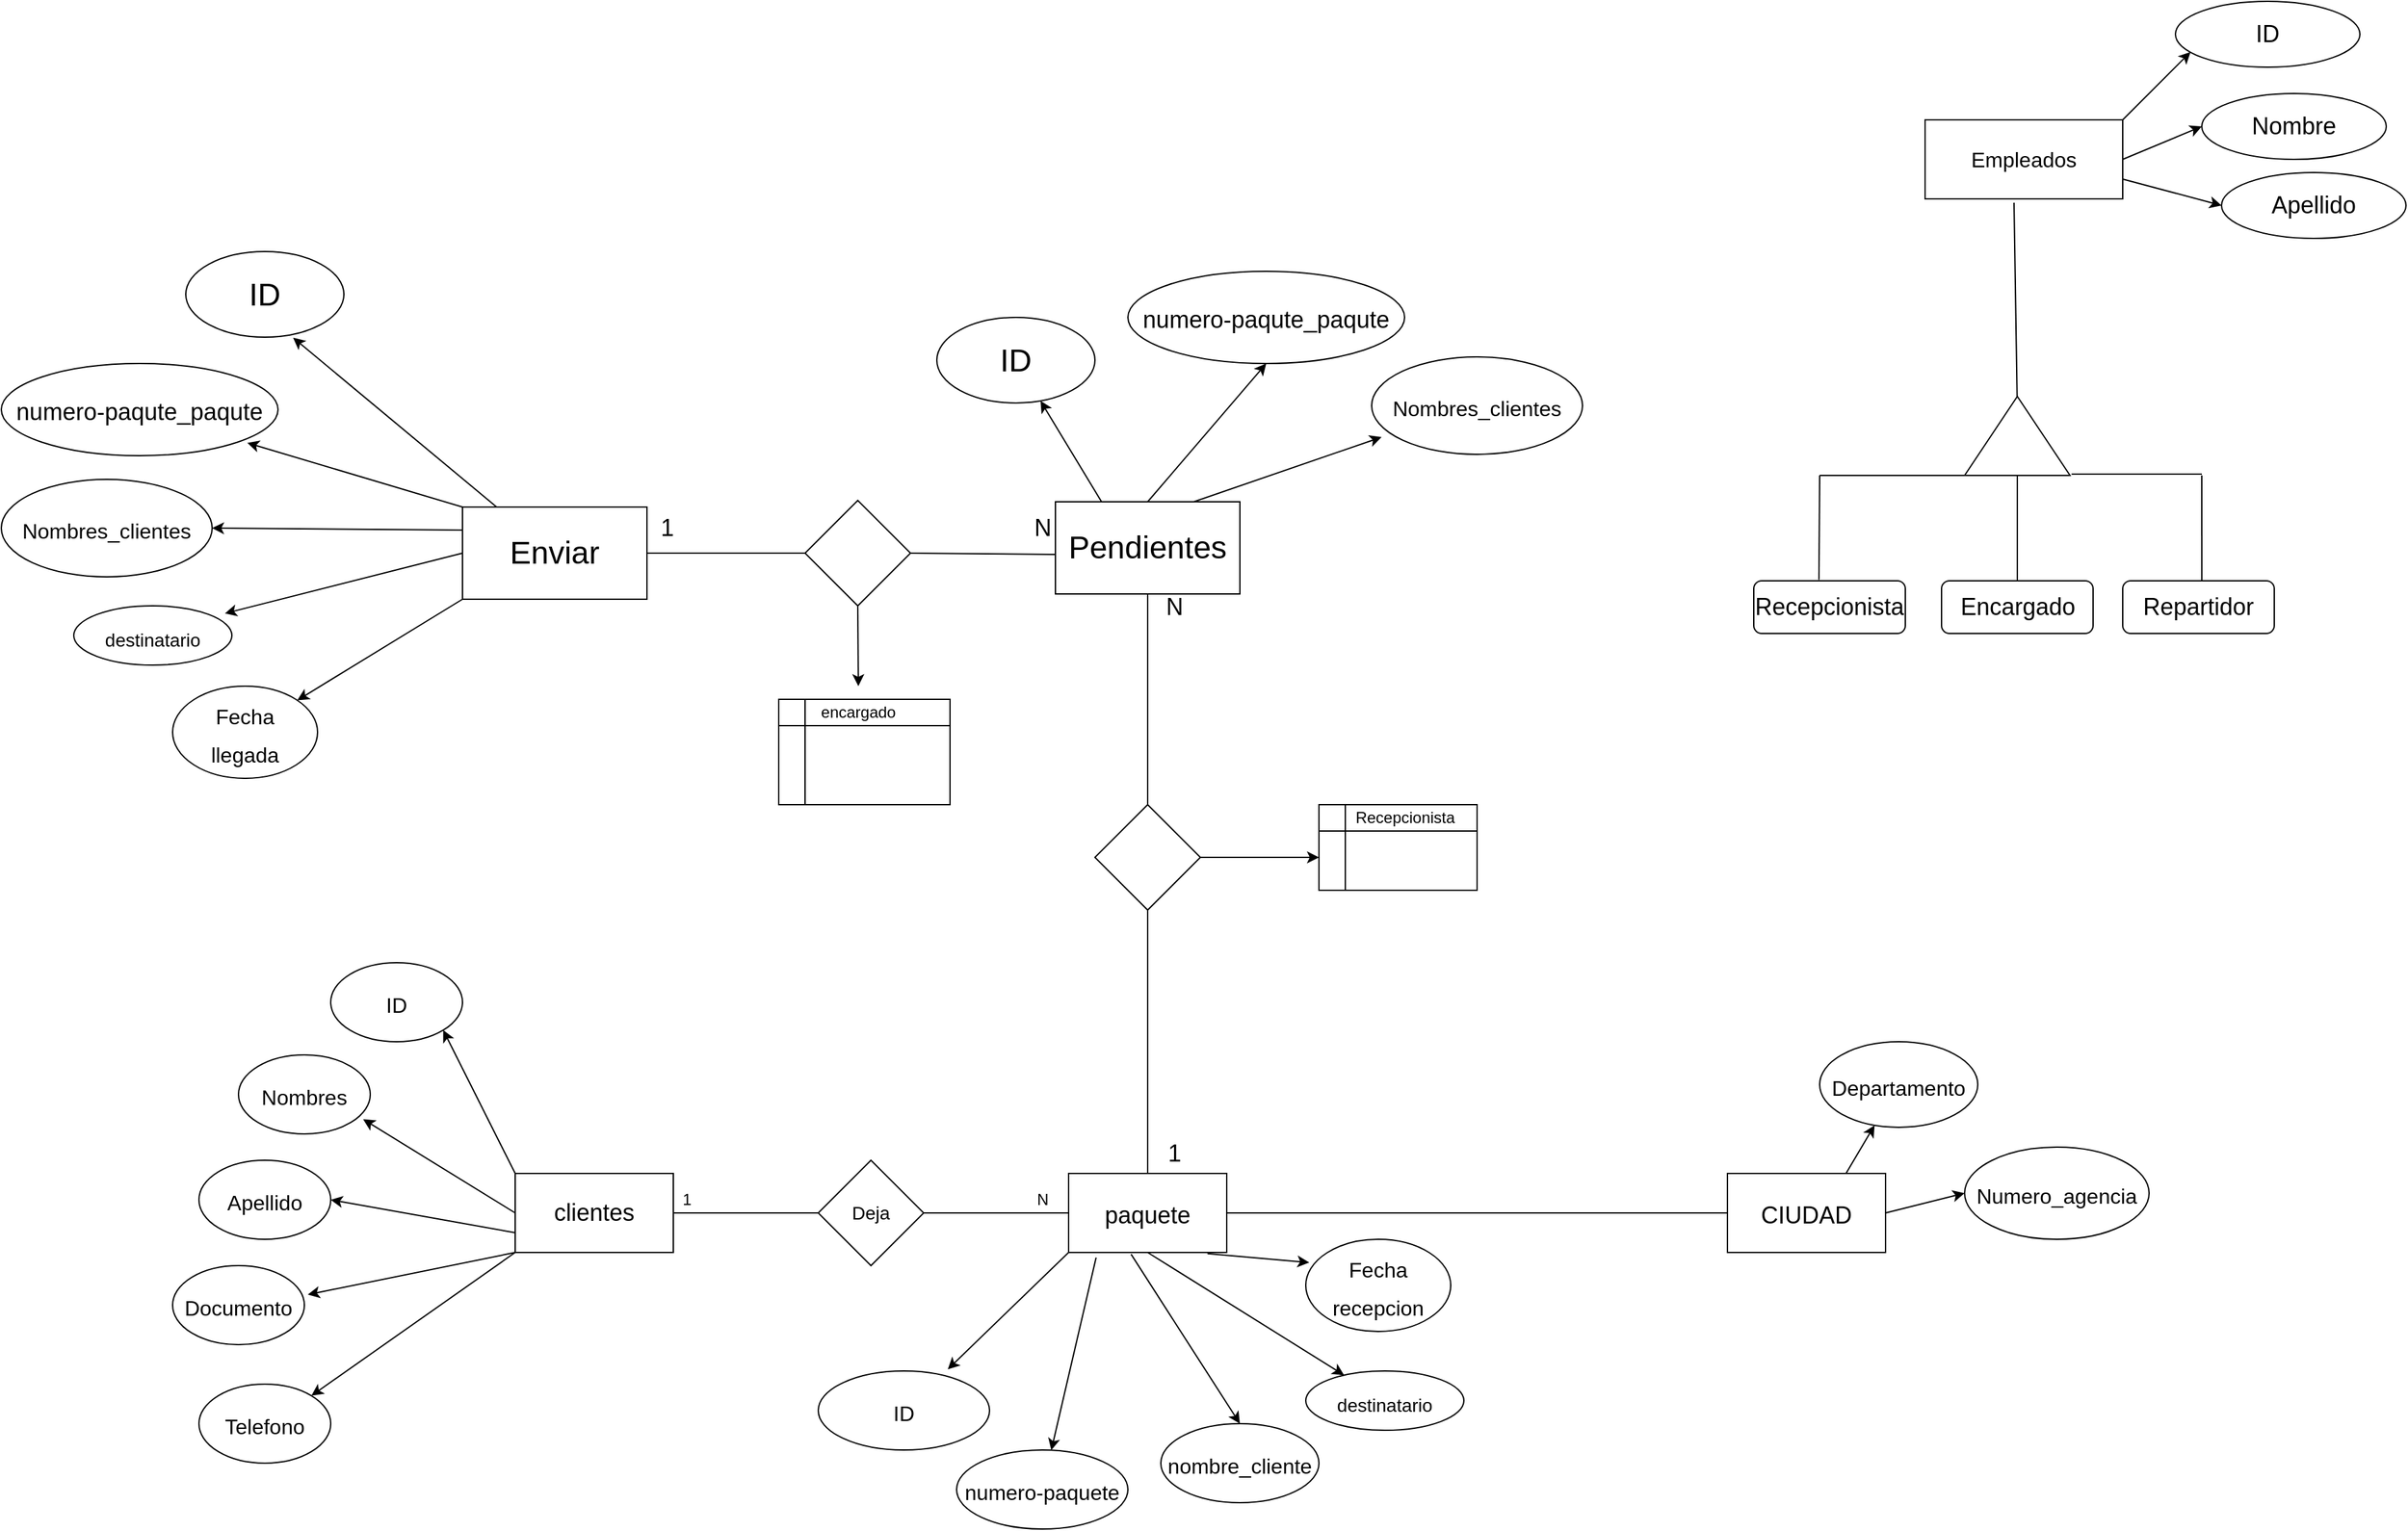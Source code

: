 <mxfile>
    <diagram id="Zjh1SuWUI-zuYm09aHjm" name="Página-1">
        <mxGraphModel dx="1903" dy="2197" grid="1" gridSize="10" guides="1" tooltips="1" connect="1" arrows="1" fold="1" page="1" pageScale="1" pageWidth="827" pageHeight="1169" math="0" shadow="0">
            <root>
                <mxCell id="0"/>
                <mxCell id="1" parent="0"/>
                <mxCell id="2" style="edgeStyle=none;html=1;exitX=0;exitY=0.5;exitDx=0;exitDy=0;fontSize=24;entryX=0.946;entryY=0.814;entryDx=0;entryDy=0;entryPerimeter=0;" parent="1" source="7" target="8" edge="1">
                    <mxGeometry relative="1" as="geometry">
                        <mxPoint x="740" y="180.167" as="targetPoint"/>
                    </mxGeometry>
                </mxCell>
                <mxCell id="3" style="edgeStyle=none;html=1;exitX=0;exitY=0.75;exitDx=0;exitDy=0;fontSize=24;entryX=1;entryY=0.5;entryDx=0;entryDy=0;" parent="1" source="7" target="9" edge="1">
                    <mxGeometry relative="1" as="geometry">
                        <mxPoint x="750" y="250" as="targetPoint"/>
                    </mxGeometry>
                </mxCell>
                <mxCell id="4" style="edgeStyle=none;html=1;exitX=0;exitY=1;exitDx=0;exitDy=0;fontSize=24;entryX=1.026;entryY=0.367;entryDx=0;entryDy=0;entryPerimeter=0;" parent="1" source="7" target="10" edge="1">
                    <mxGeometry relative="1" as="geometry">
                        <mxPoint x="820" y="290" as="targetPoint"/>
                    </mxGeometry>
                </mxCell>
                <mxCell id="5" style="edgeStyle=none;html=1;exitX=0;exitY=1;exitDx=0;exitDy=0;fontSize=16;entryX=1;entryY=0;entryDx=0;entryDy=0;" parent="1" source="7" target="11" edge="1">
                    <mxGeometry relative="1" as="geometry">
                        <mxPoint x="750.0" y="340" as="targetPoint"/>
                    </mxGeometry>
                </mxCell>
                <mxCell id="6" style="edgeStyle=none;html=1;exitX=0;exitY=0;exitDx=0;exitDy=0;entryX=1;entryY=1;entryDx=0;entryDy=0;" parent="1" source="7" target="13" edge="1">
                    <mxGeometry relative="1" as="geometry">
                        <mxPoint x="730" y="30" as="targetPoint"/>
                    </mxGeometry>
                </mxCell>
                <mxCell id="7" value="&lt;font style=&quot;font-size: 18px&quot;&gt;clientes&lt;/font&gt;" style="rounded=0;whiteSpace=wrap;html=1;" parent="1" vertex="1">
                    <mxGeometry x="770" y="90" width="120" height="60" as="geometry"/>
                </mxCell>
                <mxCell id="8" value="&lt;font size=&quot;3&quot;&gt;Nombres&lt;/font&gt;" style="ellipse;whiteSpace=wrap;html=1;fontSize=24;" parent="1" vertex="1">
                    <mxGeometry x="560" width="100" height="60" as="geometry"/>
                </mxCell>
                <mxCell id="9" value="&lt;span style=&quot;font-size: 16px&quot;&gt;Apellido&lt;/span&gt;" style="ellipse;whiteSpace=wrap;html=1;fontSize=24;" parent="1" vertex="1">
                    <mxGeometry x="530" y="80" width="100" height="60" as="geometry"/>
                </mxCell>
                <mxCell id="10" value="&lt;span style=&quot;font-size: 16px&quot;&gt;Documento&lt;/span&gt;" style="ellipse;whiteSpace=wrap;html=1;fontSize=24;" parent="1" vertex="1">
                    <mxGeometry x="510" y="160" width="100" height="60" as="geometry"/>
                </mxCell>
                <mxCell id="11" value="&lt;span style=&quot;font-size: 16px&quot;&gt;Telefono&lt;/span&gt;" style="ellipse;whiteSpace=wrap;html=1;fontSize=24;" parent="1" vertex="1">
                    <mxGeometry x="530" y="250" width="100" height="60" as="geometry"/>
                </mxCell>
                <mxCell id="13" value="&lt;font size=&quot;3&quot;&gt;ID&lt;/font&gt;" style="ellipse;whiteSpace=wrap;html=1;fontSize=24;" parent="1" vertex="1">
                    <mxGeometry x="630" y="-70" width="100" height="60" as="geometry"/>
                </mxCell>
                <mxCell id="15" style="edgeStyle=none;html=1;exitX=0.174;exitY=1.064;exitDx=0;exitDy=0;fontSize=16;exitPerimeter=0;" parent="1" source="22" target="23" edge="1">
                    <mxGeometry relative="1" as="geometry"/>
                </mxCell>
                <mxCell id="16" style="edgeStyle=none;html=1;exitX=0.5;exitY=1;exitDx=0;exitDy=0;fontSize=16;" parent="1" source="22" target="24" edge="1">
                    <mxGeometry relative="1" as="geometry">
                        <mxPoint x="1600" y="360" as="targetPoint"/>
                    </mxGeometry>
                </mxCell>
                <mxCell id="17" style="edgeStyle=none;html=1;exitX=0.878;exitY=1.015;exitDx=0;exitDy=0;fontSize=14;entryX=0.024;entryY=0.252;entryDx=0;entryDy=0;exitPerimeter=0;entryPerimeter=0;" parent="1" source="22" target="25" edge="1">
                    <mxGeometry relative="1" as="geometry">
                        <mxPoint x="1590" y="350" as="targetPoint"/>
                    </mxGeometry>
                </mxCell>
                <mxCell id="48" style="edgeStyle=none;html=1;exitX=0.395;exitY=1.022;exitDx=0;exitDy=0;fontSize=9;entryX=0.5;entryY=0;entryDx=0;entryDy=0;exitPerimeter=0;" parent="1" source="22" target="47" edge="1">
                    <mxGeometry relative="1" as="geometry">
                        <mxPoint x="1240" y="280" as="targetPoint"/>
                    </mxGeometry>
                </mxCell>
                <mxCell id="175" style="edgeStyle=none;html=1;exitX=0;exitY=1;exitDx=0;exitDy=0;fontSize=18;entryX=0.756;entryY=-0.02;entryDx=0;entryDy=0;entryPerimeter=0;" parent="1" source="22" target="176" edge="1">
                    <mxGeometry relative="1" as="geometry">
                        <mxPoint x="1110" y="250" as="targetPoint"/>
                    </mxGeometry>
                </mxCell>
                <mxCell id="22" value="&lt;span style=&quot;font-size: 18px&quot;&gt;paquete&lt;/span&gt;" style="rounded=0;whiteSpace=wrap;html=1;fontSize=24;" parent="1" vertex="1">
                    <mxGeometry x="1190" y="90" width="120" height="60" as="geometry"/>
                </mxCell>
                <mxCell id="23" value="&lt;span style=&quot;font-size: 16px&quot;&gt;numero-paquete&lt;br&gt;&lt;/span&gt;" style="ellipse;whiteSpace=wrap;html=1;fontSize=24;" parent="1" vertex="1">
                    <mxGeometry x="1105" y="300" width="130" height="60" as="geometry"/>
                </mxCell>
                <mxCell id="24" value="&lt;font style=&quot;font-size: 14px&quot;&gt;destinatario&lt;/font&gt;" style="ellipse;whiteSpace=wrap;html=1;fontSize=24;" parent="1" vertex="1">
                    <mxGeometry x="1370" y="240" width="120" height="45" as="geometry"/>
                </mxCell>
                <mxCell id="25" value="&lt;span style=&quot;font-size: 16px&quot;&gt;Fecha&lt;br&gt;recepcion&lt;br&gt;&lt;/span&gt;" style="ellipse;whiteSpace=wrap;html=1;fontSize=24;" parent="1" vertex="1">
                    <mxGeometry x="1370" y="140" width="110" height="70" as="geometry"/>
                </mxCell>
                <mxCell id="38" value="" style="endArrow=none;html=1;exitX=1;exitY=0.5;exitDx=0;exitDy=0;entryX=0;entryY=0.5;entryDx=0;entryDy=0;startArrow=none;" parent="1" source="49" target="22" edge="1">
                    <mxGeometry width="50" height="50" relative="1" as="geometry">
                        <mxPoint x="1100" y="220" as="sourcePoint"/>
                        <mxPoint x="1150" y="170" as="targetPoint"/>
                    </mxGeometry>
                </mxCell>
                <mxCell id="39" value="N" style="text;html=1;align=center;verticalAlign=middle;resizable=0;points=[];autosize=1;strokeColor=none;fillColor=none;" parent="1" vertex="1">
                    <mxGeometry x="1160" y="100" width="20" height="20" as="geometry"/>
                </mxCell>
                <mxCell id="40" value="1" style="text;html=1;align=center;verticalAlign=middle;resizable=0;points=[];autosize=1;strokeColor=none;fillColor=none;" parent="1" vertex="1">
                    <mxGeometry x="890" y="100" width="20" height="20" as="geometry"/>
                </mxCell>
                <mxCell id="47" value="&lt;span style=&quot;font-size: 16px&quot;&gt;nombre_cliente&lt;/span&gt;" style="ellipse;whiteSpace=wrap;html=1;fontSize=24;" parent="1" vertex="1">
                    <mxGeometry x="1260" y="280" width="120" height="60" as="geometry"/>
                </mxCell>
                <mxCell id="49" value="&lt;font style=&quot;font-size: 14px&quot;&gt;Deja&lt;/font&gt;" style="rhombus;whiteSpace=wrap;html=1;fontSize=9;" parent="1" vertex="1">
                    <mxGeometry x="1000" y="80" width="80" height="80" as="geometry"/>
                </mxCell>
                <mxCell id="50" value="" style="endArrow=none;html=1;entryX=0;entryY=0.5;entryDx=0;entryDy=0;" parent="1" target="49" edge="1">
                    <mxGeometry width="50" height="50" relative="1" as="geometry">
                        <mxPoint x="890" y="120" as="sourcePoint"/>
                        <mxPoint x="1190" y="120" as="targetPoint"/>
                    </mxGeometry>
                </mxCell>
                <mxCell id="52" value="" style="shape=internalStorage;whiteSpace=wrap;html=1;backgroundOutline=1;fontSize=9;" parent="1" vertex="1">
                    <mxGeometry x="970" y="-270" width="130" height="80" as="geometry"/>
                </mxCell>
                <mxCell id="53" value="&lt;span style=&quot;font-size: 12px&quot;&gt;encargado&lt;/span&gt;" style="text;html=1;align=center;verticalAlign=middle;resizable=0;points=[];autosize=1;strokeColor=none;fillColor=none;fontSize=9;" parent="1" vertex="1">
                    <mxGeometry x="995" y="-270" width="70" height="20" as="geometry"/>
                </mxCell>
                <mxCell id="93" value="" style="endArrow=none;html=1;fontSize=18;exitX=0.5;exitY=0;exitDx=0;exitDy=0;startArrow=none;" parent="1" source="94" edge="1">
                    <mxGeometry width="50" height="50" relative="1" as="geometry">
                        <mxPoint x="1270" y="180" as="sourcePoint"/>
                        <mxPoint x="1250" y="-360" as="targetPoint"/>
                    </mxGeometry>
                </mxCell>
                <mxCell id="182" style="edgeStyle=none;html=1;exitX=1;exitY=0.5;exitDx=0;exitDy=0;" edge="1" parent="1" source="94">
                    <mxGeometry relative="1" as="geometry">
                        <mxPoint x="1380" y="-150.0" as="targetPoint"/>
                    </mxGeometry>
                </mxCell>
                <mxCell id="94" value="" style="rhombus;whiteSpace=wrap;html=1;fontSize=9;" parent="1" vertex="1">
                    <mxGeometry x="1210" y="-190" width="80" height="80" as="geometry"/>
                </mxCell>
                <mxCell id="95" value="" style="endArrow=none;html=1;fontSize=18;exitX=0.5;exitY=0;exitDx=0;exitDy=0;" parent="1" source="22" target="94" edge="1">
                    <mxGeometry width="50" height="50" relative="1" as="geometry">
                        <mxPoint x="1250" y="90" as="sourcePoint"/>
                        <mxPoint x="1250" y="-360" as="targetPoint"/>
                    </mxGeometry>
                </mxCell>
                <mxCell id="168" style="edgeStyle=none;html=1;exitX=0.5;exitY=0;exitDx=0;exitDy=0;entryX=0.5;entryY=1;entryDx=0;entryDy=0;" parent="1" source="100" target="169" edge="1">
                    <mxGeometry relative="1" as="geometry">
                        <mxPoint x="1249.5" y="-470" as="targetPoint"/>
                    </mxGeometry>
                </mxCell>
                <mxCell id="183" style="edgeStyle=none;html=1;exitX=0.75;exitY=0;exitDx=0;exitDy=0;entryX=0.047;entryY=0.823;entryDx=0;entryDy=0;entryPerimeter=0;" edge="1" parent="1" source="100" target="184">
                    <mxGeometry relative="1" as="geometry">
                        <mxPoint x="1350" y="-510" as="targetPoint"/>
                    </mxGeometry>
                </mxCell>
                <mxCell id="186" style="edgeStyle=none;html=1;exitX=0.25;exitY=0;exitDx=0;exitDy=0;" edge="1" parent="1" source="100" target="185">
                    <mxGeometry relative="1" as="geometry"/>
                </mxCell>
                <mxCell id="100" value="Pendientes" style="rounded=0;whiteSpace=wrap;html=1;fontSize=24;" parent="1" vertex="1">
                    <mxGeometry x="1180" y="-420" width="140" height="70" as="geometry"/>
                </mxCell>
                <mxCell id="102" value="" style="shape=internalStorage;whiteSpace=wrap;html=1;backgroundOutline=1;fontSize=9;" parent="1" vertex="1">
                    <mxGeometry x="1380" y="-190" width="120" height="65" as="geometry"/>
                </mxCell>
                <mxCell id="103" value="&lt;span style=&quot;font-size: 12px&quot;&gt;Recepcionista&lt;/span&gt;" style="text;html=1;align=center;verticalAlign=middle;resizable=0;points=[];autosize=1;strokeColor=none;fillColor=none;fontSize=9;" parent="1" vertex="1">
                    <mxGeometry x="1400" y="-190" width="90" height="20" as="geometry"/>
                </mxCell>
                <mxCell id="133" style="edgeStyle=none;html=1;exitX=1;exitY=0.5;exitDx=0;exitDy=0;fontSize=18;entryX=0;entryY=0.5;entryDx=0;entryDy=0;" parent="1" source="114" target="134" edge="1">
                    <mxGeometry relative="1" as="geometry">
                        <mxPoint x="2090" y="-680" as="targetPoint"/>
                    </mxGeometry>
                </mxCell>
                <mxCell id="135" style="edgeStyle=none;html=1;exitX=1;exitY=0.75;exitDx=0;exitDy=0;fontSize=18;entryX=0;entryY=0.5;entryDx=0;entryDy=0;" parent="1" source="114" target="136" edge="1">
                    <mxGeometry relative="1" as="geometry">
                        <mxPoint x="2090" y="-630" as="targetPoint"/>
                    </mxGeometry>
                </mxCell>
                <mxCell id="138" style="edgeStyle=none;html=1;exitX=1;exitY=0;exitDx=0;exitDy=0;fontSize=18;entryX=0.082;entryY=0.769;entryDx=0;entryDy=0;entryPerimeter=0;" parent="1" source="114" target="139" edge="1">
                    <mxGeometry relative="1" as="geometry">
                        <mxPoint x="2050" y="-740" as="targetPoint"/>
                    </mxGeometry>
                </mxCell>
                <mxCell id="114" value="&lt;font size=&quot;3&quot;&gt;Empleados&lt;/font&gt;" style="rounded=0;whiteSpace=wrap;html=1;" parent="1" vertex="1">
                    <mxGeometry x="1840" y="-710" width="150" height="60" as="geometry"/>
                </mxCell>
                <mxCell id="117" value="" style="endArrow=none;html=1;fontSize=18;exitX=0.45;exitY=1.049;exitDx=0;exitDy=0;exitPerimeter=0;" parent="1" source="114" edge="1">
                    <mxGeometry width="50" height="50" relative="1" as="geometry">
                        <mxPoint x="2160" y="-680" as="sourcePoint"/>
                        <mxPoint x="1910" y="-490" as="targetPoint"/>
                    </mxGeometry>
                </mxCell>
                <mxCell id="118" value="" style="triangle;whiteSpace=wrap;html=1;fontSize=18;direction=north;" parent="1" vertex="1">
                    <mxGeometry x="1870" y="-500" width="80" height="60" as="geometry"/>
                </mxCell>
                <mxCell id="119" value="" style="endArrow=none;html=1;fontSize=18;exitX=0.016;exitY=1.015;exitDx=0;exitDy=0;exitPerimeter=0;" parent="1" source="118" edge="1">
                    <mxGeometry width="50" height="50" relative="1" as="geometry">
                        <mxPoint x="2150" y="-420" as="sourcePoint"/>
                        <mxPoint x="2050" y="-441" as="targetPoint"/>
                        <Array as="points">
                            <mxPoint x="2000" y="-441"/>
                        </Array>
                    </mxGeometry>
                </mxCell>
                <mxCell id="120" value="" style="endArrow=none;html=1;fontSize=18;" parent="1" edge="1">
                    <mxGeometry width="50" height="50" relative="1" as="geometry">
                        <mxPoint x="1760" y="-440" as="sourcePoint"/>
                        <mxPoint x="1870" y="-440" as="targetPoint"/>
                    </mxGeometry>
                </mxCell>
                <mxCell id="122" value="" style="endArrow=none;html=1;fontSize=18;entryX=0.522;entryY=0;entryDx=0;entryDy=0;entryPerimeter=0;" parent="1" target="132" edge="1">
                    <mxGeometry width="50" height="50" relative="1" as="geometry">
                        <mxPoint x="2050" y="-440" as="sourcePoint"/>
                        <mxPoint x="2050" y="-370" as="targetPoint"/>
                    </mxGeometry>
                </mxCell>
                <mxCell id="123" value="" style="endArrow=none;html=1;fontSize=18;entryX=0.43;entryY=-0.019;entryDx=0;entryDy=0;entryPerimeter=0;" parent="1" target="130" edge="1">
                    <mxGeometry width="50" height="50" relative="1" as="geometry">
                        <mxPoint x="1760" y="-440" as="sourcePoint"/>
                        <mxPoint x="1760" y="-370" as="targetPoint"/>
                    </mxGeometry>
                </mxCell>
                <mxCell id="127" value="" style="endArrow=none;html=1;fontSize=18;exitX=0;exitY=0.5;exitDx=0;exitDy=0;entryX=0.5;entryY=0;entryDx=0;entryDy=0;" parent="1" source="118" target="128" edge="1">
                    <mxGeometry width="50" height="50" relative="1" as="geometry">
                        <mxPoint x="2140" y="-470" as="sourcePoint"/>
                        <mxPoint x="1910" y="-370" as="targetPoint"/>
                    </mxGeometry>
                </mxCell>
                <mxCell id="128" value="Encargado" style="rounded=1;whiteSpace=wrap;html=1;fontSize=18;" parent="1" vertex="1">
                    <mxGeometry x="1852.5" y="-360" width="115" height="40" as="geometry"/>
                </mxCell>
                <mxCell id="130" value="Recepcionista" style="rounded=1;whiteSpace=wrap;html=1;fontSize=18;" parent="1" vertex="1">
                    <mxGeometry x="1710" y="-360" width="115" height="40" as="geometry"/>
                </mxCell>
                <mxCell id="132" value="Repartidor" style="rounded=1;whiteSpace=wrap;html=1;fontSize=18;" parent="1" vertex="1">
                    <mxGeometry x="1990" y="-360" width="115" height="40" as="geometry"/>
                </mxCell>
                <mxCell id="134" value="Nombre" style="ellipse;whiteSpace=wrap;html=1;fontSize=18;" parent="1" vertex="1">
                    <mxGeometry x="2050" y="-730" width="140" height="50" as="geometry"/>
                </mxCell>
                <mxCell id="136" value="Apellido" style="ellipse;whiteSpace=wrap;html=1;fontSize=18;" parent="1" vertex="1">
                    <mxGeometry x="2065" y="-670" width="140" height="50" as="geometry"/>
                </mxCell>
                <mxCell id="139" value="ID" style="ellipse;whiteSpace=wrap;html=1;fontSize=18;" parent="1" vertex="1">
                    <mxGeometry x="2030" y="-800" width="140" height="50" as="geometry"/>
                </mxCell>
                <mxCell id="153" style="edgeStyle=none;html=1;exitX=0.75;exitY=0;exitDx=0;exitDy=0;fontSize=14;" parent="1" source="152" target="154" edge="1">
                    <mxGeometry relative="1" as="geometry">
                        <mxPoint x="1720" y="-470" as="targetPoint"/>
                    </mxGeometry>
                </mxCell>
                <mxCell id="166" style="edgeStyle=none;html=1;exitX=1;exitY=0.5;exitDx=0;exitDy=0;entryX=0;entryY=0.5;entryDx=0;entryDy=0;" parent="1" source="152" target="167" edge="1">
                    <mxGeometry relative="1" as="geometry">
                        <mxPoint x="1870" y="110" as="targetPoint"/>
                    </mxGeometry>
                </mxCell>
                <mxCell id="152" value="&lt;span style=&quot;font-size: 18px&quot;&gt;CIUDAD&lt;/span&gt;" style="rounded=0;whiteSpace=wrap;html=1;fontSize=24;" parent="1" vertex="1">
                    <mxGeometry x="1690" y="90" width="120" height="60" as="geometry"/>
                </mxCell>
                <mxCell id="154" value="&lt;span style=&quot;font-size: 16px&quot;&gt;Departamento&lt;br&gt;&lt;/span&gt;" style="ellipse;whiteSpace=wrap;html=1;fontSize=24;" parent="1" vertex="1">
                    <mxGeometry x="1760" y="-10" width="120" height="65" as="geometry"/>
                </mxCell>
                <mxCell id="158" value="" style="endArrow=none;html=1;fontSize=14;exitX=1;exitY=0.5;exitDx=0;exitDy=0;startArrow=none;" parent="1" source="160" edge="1">
                    <mxGeometry width="50" height="50" relative="1" as="geometry">
                        <mxPoint x="890" y="-382.18" as="sourcePoint"/>
                        <mxPoint x="1180" y="-380" as="targetPoint"/>
                    </mxGeometry>
                </mxCell>
                <mxCell id="189" style="edgeStyle=none;html=1;exitX=0.5;exitY=1;exitDx=0;exitDy=0;" edge="1" parent="1" source="160">
                    <mxGeometry relative="1" as="geometry">
                        <mxPoint x="1030.429" y="-280" as="targetPoint"/>
                    </mxGeometry>
                </mxCell>
                <mxCell id="160" value="" style="rhombus;whiteSpace=wrap;html=1;fontSize=14;" parent="1" vertex="1">
                    <mxGeometry x="990" y="-421" width="80" height="80" as="geometry"/>
                </mxCell>
                <mxCell id="161" value="" style="endArrow=none;html=1;fontSize=14;entryX=0;entryY=0.5;entryDx=0;entryDy=0;" parent="1" target="160" edge="1">
                    <mxGeometry width="50" height="50" relative="1" as="geometry">
                        <mxPoint x="870" y="-381" as="sourcePoint"/>
                        <mxPoint x="1180" y="-382.18" as="targetPoint"/>
                    </mxGeometry>
                </mxCell>
                <mxCell id="165" value="" style="endArrow=none;html=1;fontSize=18;exitX=1;exitY=0.5;exitDx=0;exitDy=0;entryX=0;entryY=0.5;entryDx=0;entryDy=0;" parent="1" source="22" target="152" edge="1">
                    <mxGeometry width="50" height="50" relative="1" as="geometry">
                        <mxPoint x="1260" y="100" as="sourcePoint"/>
                        <mxPoint x="1680" y="120" as="targetPoint"/>
                    </mxGeometry>
                </mxCell>
                <mxCell id="167" value="&lt;span style=&quot;font-size: 16px&quot;&gt;Numero_agencia&lt;br&gt;&lt;/span&gt;" style="ellipse;whiteSpace=wrap;html=1;fontSize=24;" parent="1" vertex="1">
                    <mxGeometry x="1870" y="70" width="140" height="70" as="geometry"/>
                </mxCell>
                <mxCell id="169" value="&lt;font style=&quot;font-size: 18px&quot;&gt;numero-paqute_paqute&lt;/font&gt;" style="ellipse;whiteSpace=wrap;html=1;fontSize=24;" parent="1" vertex="1">
                    <mxGeometry x="1235" y="-595" width="210" height="70" as="geometry"/>
                </mxCell>
                <mxCell id="176" value="&lt;span style=&quot;font-size: 16px&quot;&gt;ID&lt;br&gt;&lt;/span&gt;" style="ellipse;whiteSpace=wrap;html=1;fontSize=24;" parent="1" vertex="1">
                    <mxGeometry x="1000" y="240" width="130" height="60" as="geometry"/>
                </mxCell>
                <mxCell id="177" value="N" style="text;html=1;align=center;verticalAlign=middle;resizable=0;points=[];autosize=1;strokeColor=none;fillColor=none;fontSize=18;" parent="1" vertex="1">
                    <mxGeometry x="1255" y="-355" width="30" height="30" as="geometry"/>
                </mxCell>
                <mxCell id="178" value="1" style="text;html=1;align=center;verticalAlign=middle;resizable=0;points=[];autosize=1;strokeColor=none;fillColor=none;fontSize=18;" parent="1" vertex="1">
                    <mxGeometry x="1255" y="60" width="30" height="30" as="geometry"/>
                </mxCell>
                <mxCell id="188" style="edgeStyle=none;html=1;exitX=0.199;exitY=0.023;exitDx=0;exitDy=0;entryX=0.679;entryY=1.007;entryDx=0;entryDy=0;entryPerimeter=0;exitPerimeter=0;" edge="1" parent="1" source="179" target="187">
                    <mxGeometry relative="1" as="geometry"/>
                </mxCell>
                <mxCell id="191" style="edgeStyle=none;html=1;exitX=0;exitY=0;exitDx=0;exitDy=0;entryX=0.889;entryY=0.861;entryDx=0;entryDy=0;entryPerimeter=0;" edge="1" parent="1" source="179" target="192">
                    <mxGeometry relative="1" as="geometry">
                        <mxPoint x="670" y="-460" as="targetPoint"/>
                    </mxGeometry>
                </mxCell>
                <mxCell id="194" style="edgeStyle=none;html=1;exitX=0;exitY=0.25;exitDx=0;exitDy=0;entryX=1;entryY=0.5;entryDx=0;entryDy=0;" edge="1" parent="1" source="179" target="193">
                    <mxGeometry relative="1" as="geometry"/>
                </mxCell>
                <mxCell id="195" style="edgeStyle=none;html=1;exitX=0;exitY=0.5;exitDx=0;exitDy=0;entryX=0.956;entryY=0.128;entryDx=0;entryDy=0;entryPerimeter=0;" edge="1" parent="1" source="179" target="196">
                    <mxGeometry relative="1" as="geometry">
                        <mxPoint x="640" y="-350" as="targetPoint"/>
                    </mxGeometry>
                </mxCell>
                <mxCell id="199" style="edgeStyle=none;html=1;exitX=0;exitY=1;exitDx=0;exitDy=0;" edge="1" parent="1" source="179" target="200">
                    <mxGeometry relative="1" as="geometry">
                        <mxPoint x="670" y="-290" as="targetPoint"/>
                    </mxGeometry>
                </mxCell>
                <mxCell id="179" value="Enviar" style="rounded=0;whiteSpace=wrap;html=1;fontSize=24;" parent="1" vertex="1">
                    <mxGeometry x="730" y="-416" width="140" height="70" as="geometry"/>
                </mxCell>
                <mxCell id="180" value="N" style="text;html=1;align=center;verticalAlign=middle;resizable=0;points=[];autosize=1;strokeColor=none;fillColor=none;fontSize=18;" parent="1" vertex="1">
                    <mxGeometry x="1155" y="-415" width="30" height="30" as="geometry"/>
                </mxCell>
                <mxCell id="181" value="1" style="text;html=1;align=center;verticalAlign=middle;resizable=0;points=[];autosize=1;strokeColor=none;fillColor=none;fontSize=18;" parent="1" vertex="1">
                    <mxGeometry x="870" y="-415" width="30" height="30" as="geometry"/>
                </mxCell>
                <mxCell id="184" value="&lt;font size=&quot;3&quot;&gt;Nombres_clientes&lt;/font&gt;" style="ellipse;whiteSpace=wrap;html=1;fontSize=24;" vertex="1" parent="1">
                    <mxGeometry x="1420" y="-530" width="160" height="74" as="geometry"/>
                </mxCell>
                <mxCell id="185" value="ID" style="ellipse;whiteSpace=wrap;html=1;fontSize=24;" vertex="1" parent="1">
                    <mxGeometry x="1090" y="-560" width="120" height="65" as="geometry"/>
                </mxCell>
                <mxCell id="187" value="ID" style="ellipse;whiteSpace=wrap;html=1;fontSize=24;" vertex="1" parent="1">
                    <mxGeometry x="520" y="-610" width="120" height="65" as="geometry"/>
                </mxCell>
                <mxCell id="192" value="&lt;font style=&quot;font-size: 18px&quot;&gt;numero-paqute_paqute&lt;/font&gt;" style="ellipse;whiteSpace=wrap;html=1;fontSize=24;" vertex="1" parent="1">
                    <mxGeometry x="380" y="-525" width="210" height="70" as="geometry"/>
                </mxCell>
                <mxCell id="193" value="&lt;font size=&quot;3&quot;&gt;Nombres_clientes&lt;/font&gt;" style="ellipse;whiteSpace=wrap;html=1;fontSize=24;" vertex="1" parent="1">
                    <mxGeometry x="380" y="-437" width="160" height="74" as="geometry"/>
                </mxCell>
                <mxCell id="196" value="&lt;font style=&quot;font-size: 14px&quot;&gt;destinatario&lt;/font&gt;" style="ellipse;whiteSpace=wrap;html=1;fontSize=24;" vertex="1" parent="1">
                    <mxGeometry x="435" y="-341" width="120" height="45" as="geometry"/>
                </mxCell>
                <mxCell id="200" value="&lt;span style=&quot;font-size: 16px&quot;&gt;Fecha&lt;br&gt;llegada&lt;br&gt;&lt;/span&gt;" style="ellipse;whiteSpace=wrap;html=1;fontSize=24;" vertex="1" parent="1">
                    <mxGeometry x="510" y="-280" width="110" height="70" as="geometry"/>
                </mxCell>
            </root>
        </mxGraphModel>
    </diagram>
</mxfile>